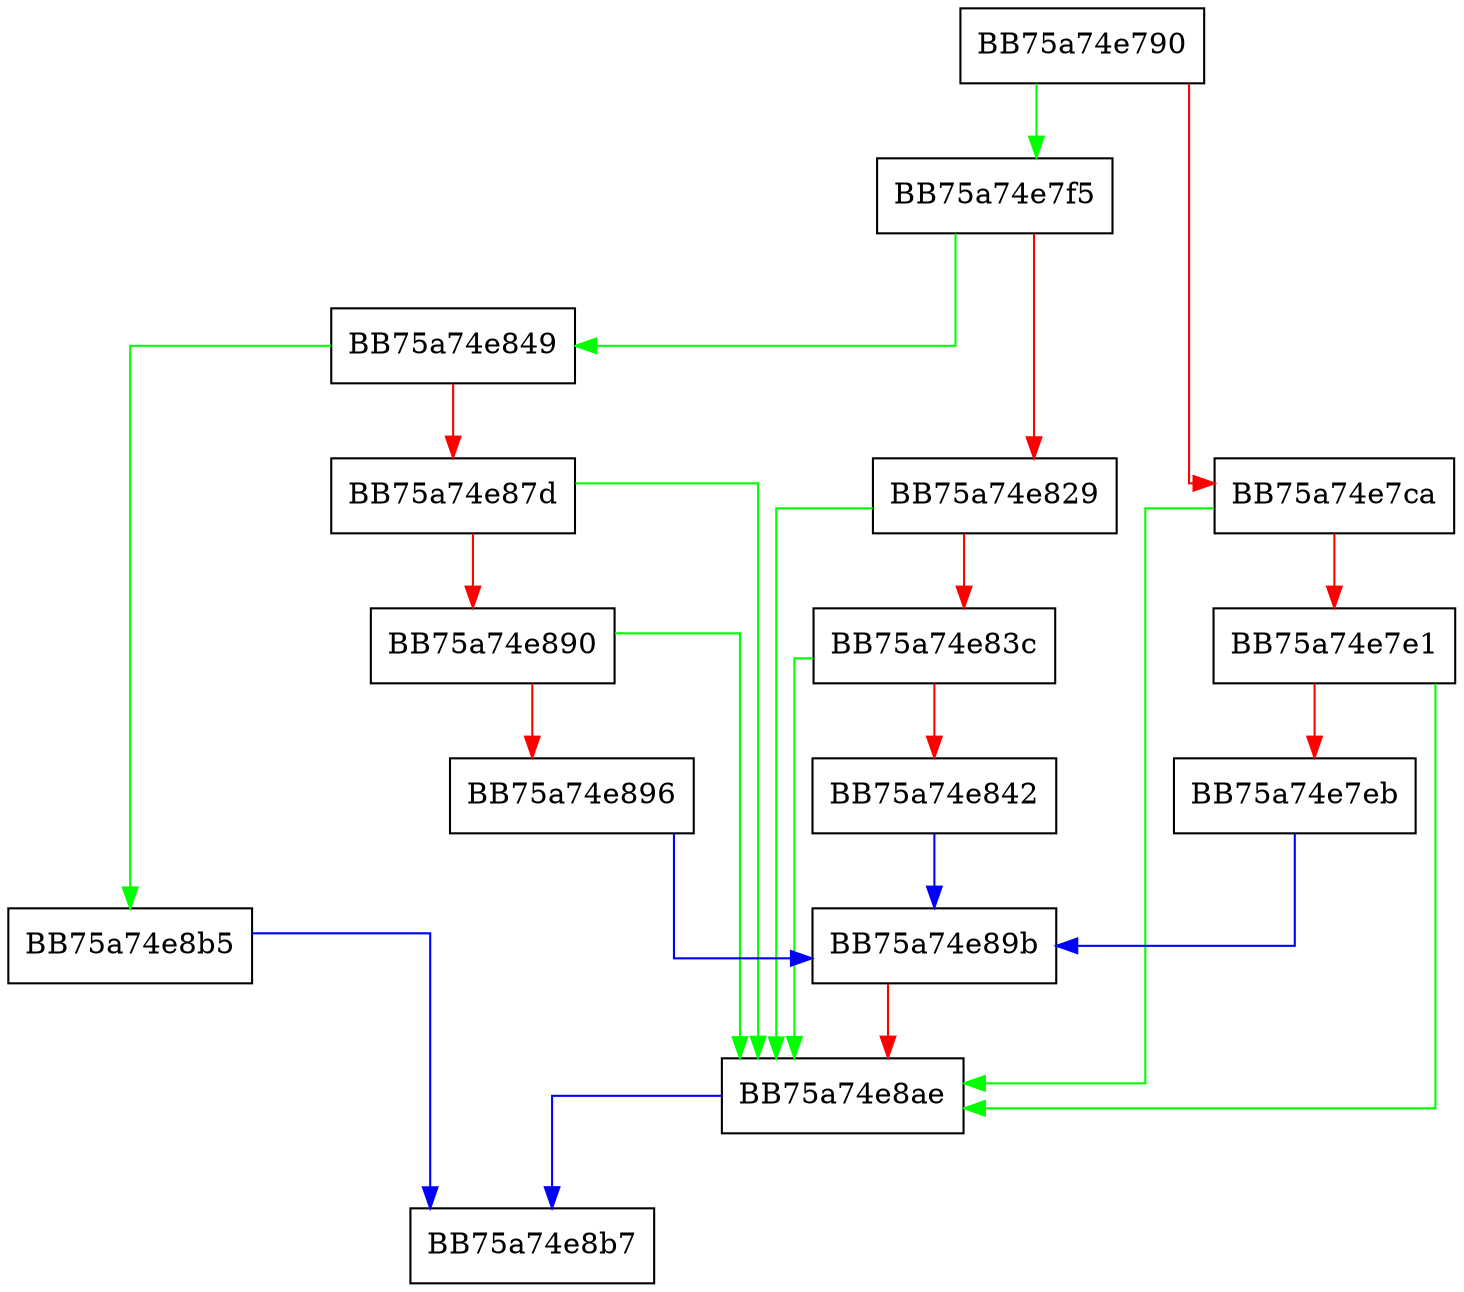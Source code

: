 digraph ResmgrFolderInit {
  node [shape="box"];
  graph [splines=ortho];
  BB75a74e790 -> BB75a74e7f5 [color="green"];
  BB75a74e790 -> BB75a74e7ca [color="red"];
  BB75a74e7ca -> BB75a74e8ae [color="green"];
  BB75a74e7ca -> BB75a74e7e1 [color="red"];
  BB75a74e7e1 -> BB75a74e8ae [color="green"];
  BB75a74e7e1 -> BB75a74e7eb [color="red"];
  BB75a74e7eb -> BB75a74e89b [color="blue"];
  BB75a74e7f5 -> BB75a74e849 [color="green"];
  BB75a74e7f5 -> BB75a74e829 [color="red"];
  BB75a74e829 -> BB75a74e8ae [color="green"];
  BB75a74e829 -> BB75a74e83c [color="red"];
  BB75a74e83c -> BB75a74e8ae [color="green"];
  BB75a74e83c -> BB75a74e842 [color="red"];
  BB75a74e842 -> BB75a74e89b [color="blue"];
  BB75a74e849 -> BB75a74e8b5 [color="green"];
  BB75a74e849 -> BB75a74e87d [color="red"];
  BB75a74e87d -> BB75a74e8ae [color="green"];
  BB75a74e87d -> BB75a74e890 [color="red"];
  BB75a74e890 -> BB75a74e8ae [color="green"];
  BB75a74e890 -> BB75a74e896 [color="red"];
  BB75a74e896 -> BB75a74e89b [color="blue"];
  BB75a74e89b -> BB75a74e8ae [color="red"];
  BB75a74e8ae -> BB75a74e8b7 [color="blue"];
  BB75a74e8b5 -> BB75a74e8b7 [color="blue"];
}
